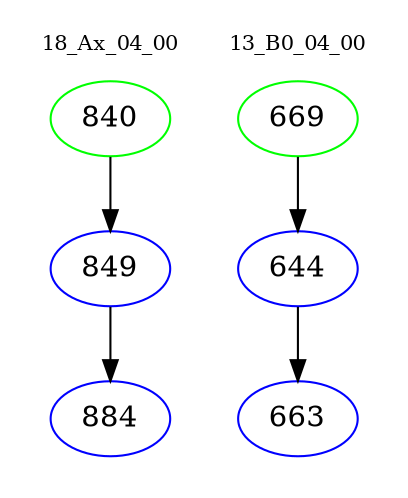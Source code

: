 digraph{
subgraph cluster_0 {
color = white
label = "18_Ax_04_00";
fontsize=10;
T0_840 [label="840", color="green"]
T0_840 -> T0_849 [color="black"]
T0_849 [label="849", color="blue"]
T0_849 -> T0_884 [color="black"]
T0_884 [label="884", color="blue"]
}
subgraph cluster_1 {
color = white
label = "13_B0_04_00";
fontsize=10;
T1_669 [label="669", color="green"]
T1_669 -> T1_644 [color="black"]
T1_644 [label="644", color="blue"]
T1_644 -> T1_663 [color="black"]
T1_663 [label="663", color="blue"]
}
}
